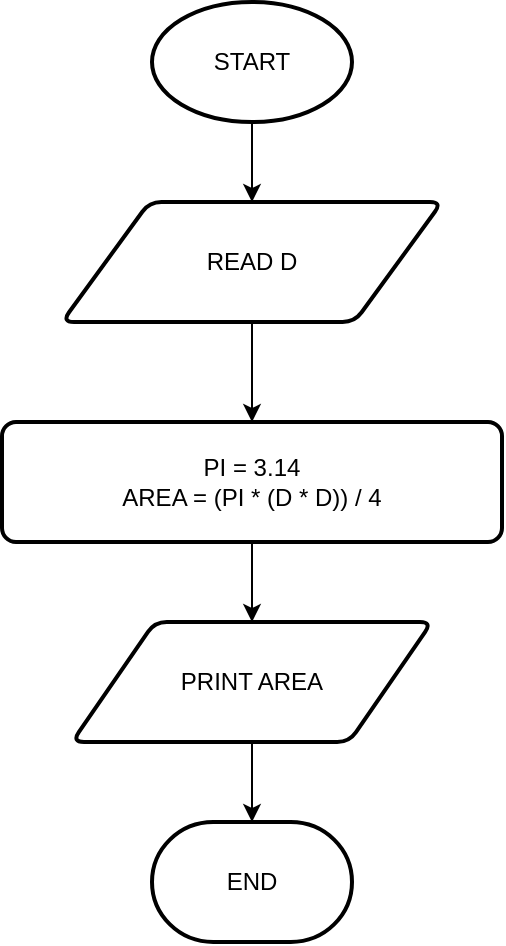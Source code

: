 <mxfile version="25.0.3">
  <diagram id="C5RBs43oDa-KdzZeNtuy" name="Page-1">
    <mxGraphModel dx="1290" dy="530" grid="1" gridSize="10" guides="1" tooltips="1" connect="1" arrows="1" fold="1" page="1" pageScale="1" pageWidth="827" pageHeight="1169" math="0" shadow="0">
      <root>
        <mxCell id="WIyWlLk6GJQsqaUBKTNV-0" />
        <mxCell id="WIyWlLk6GJQsqaUBKTNV-1" parent="WIyWlLk6GJQsqaUBKTNV-0" />
        <mxCell id="EzuWYAZ_JRi1LIFaznaE-6" style="edgeStyle=orthogonalEdgeStyle;rounded=0;orthogonalLoop=1;jettySize=auto;html=1;exitX=0.5;exitY=1;exitDx=0;exitDy=0;exitPerimeter=0;entryX=0.5;entryY=0;entryDx=0;entryDy=0;" edge="1" parent="WIyWlLk6GJQsqaUBKTNV-1" source="EzuWYAZ_JRi1LIFaznaE-0" target="EzuWYAZ_JRi1LIFaznaE-1">
          <mxGeometry relative="1" as="geometry" />
        </mxCell>
        <mxCell id="EzuWYAZ_JRi1LIFaznaE-0" value="START" style="strokeWidth=2;html=1;shape=mxgraph.flowchart.start_1;whiteSpace=wrap;" vertex="1" parent="WIyWlLk6GJQsqaUBKTNV-1">
          <mxGeometry x="364" y="50" width="100" height="60" as="geometry" />
        </mxCell>
        <mxCell id="EzuWYAZ_JRi1LIFaznaE-7" style="edgeStyle=orthogonalEdgeStyle;rounded=0;orthogonalLoop=1;jettySize=auto;html=1;exitX=0.5;exitY=1;exitDx=0;exitDy=0;entryX=0.5;entryY=0;entryDx=0;entryDy=0;" edge="1" parent="WIyWlLk6GJQsqaUBKTNV-1" source="EzuWYAZ_JRi1LIFaznaE-1" target="EzuWYAZ_JRi1LIFaznaE-2">
          <mxGeometry relative="1" as="geometry" />
        </mxCell>
        <mxCell id="EzuWYAZ_JRi1LIFaznaE-1" value="READ D" style="shape=parallelogram;html=1;strokeWidth=2;perimeter=parallelogramPerimeter;whiteSpace=wrap;rounded=1;arcSize=12;size=0.23;" vertex="1" parent="WIyWlLk6GJQsqaUBKTNV-1">
          <mxGeometry x="319" y="150" width="190" height="60" as="geometry" />
        </mxCell>
        <mxCell id="EzuWYAZ_JRi1LIFaznaE-8" style="edgeStyle=orthogonalEdgeStyle;rounded=0;orthogonalLoop=1;jettySize=auto;html=1;exitX=0.5;exitY=1;exitDx=0;exitDy=0;entryX=0.5;entryY=0;entryDx=0;entryDy=0;" edge="1" parent="WIyWlLk6GJQsqaUBKTNV-1" source="EzuWYAZ_JRi1LIFaznaE-2" target="EzuWYAZ_JRi1LIFaznaE-4">
          <mxGeometry relative="1" as="geometry" />
        </mxCell>
        <mxCell id="EzuWYAZ_JRi1LIFaznaE-2" value="PI = 3.14&lt;div&gt;AREA = (PI * (D * D)) / 4&lt;/div&gt;" style="rounded=1;whiteSpace=wrap;html=1;absoluteArcSize=1;arcSize=14;strokeWidth=2;" vertex="1" parent="WIyWlLk6GJQsqaUBKTNV-1">
          <mxGeometry x="289" y="260" width="250" height="60" as="geometry" />
        </mxCell>
        <mxCell id="EzuWYAZ_JRi1LIFaznaE-4" value="PRINT AREA" style="shape=parallelogram;html=1;strokeWidth=2;perimeter=parallelogramPerimeter;whiteSpace=wrap;rounded=1;arcSize=12;size=0.23;" vertex="1" parent="WIyWlLk6GJQsqaUBKTNV-1">
          <mxGeometry x="324" y="360" width="180" height="60" as="geometry" />
        </mxCell>
        <mxCell id="EzuWYAZ_JRi1LIFaznaE-5" value="END" style="strokeWidth=2;html=1;shape=mxgraph.flowchart.terminator;whiteSpace=wrap;" vertex="1" parent="WIyWlLk6GJQsqaUBKTNV-1">
          <mxGeometry x="364" y="460" width="100" height="60" as="geometry" />
        </mxCell>
        <mxCell id="EzuWYAZ_JRi1LIFaznaE-9" style="edgeStyle=orthogonalEdgeStyle;rounded=0;orthogonalLoop=1;jettySize=auto;html=1;exitX=0.5;exitY=1;exitDx=0;exitDy=0;entryX=0.5;entryY=0;entryDx=0;entryDy=0;entryPerimeter=0;" edge="1" parent="WIyWlLk6GJQsqaUBKTNV-1" source="EzuWYAZ_JRi1LIFaznaE-4" target="EzuWYAZ_JRi1LIFaznaE-5">
          <mxGeometry relative="1" as="geometry" />
        </mxCell>
      </root>
    </mxGraphModel>
  </diagram>
</mxfile>
